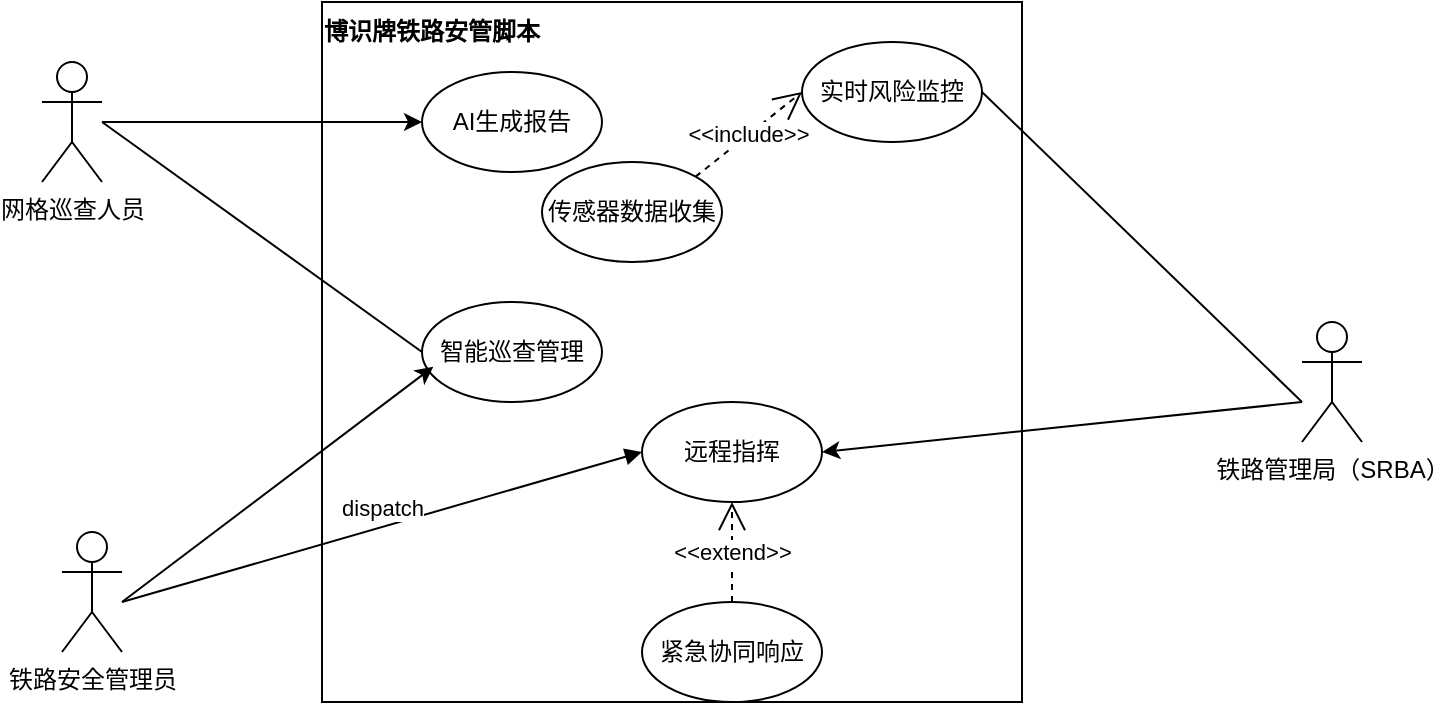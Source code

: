 <mxfile version="26.2.14">
  <diagram name="Page-1" id="zwPUZ0ZAjRUvjpJGM2cx">
    <mxGraphModel dx="1213" dy="764" grid="1" gridSize="10" guides="1" tooltips="1" connect="1" arrows="1" fold="1" page="1" pageScale="1" pageWidth="850" pageHeight="1100" math="0" shadow="0">
      <root>
        <mxCell id="0" />
        <mxCell id="1" parent="0" />
        <mxCell id="StjcD9igXxpSYHUtBaek-1" value="" style="rounded=0;whiteSpace=wrap;html=1;" parent="1" vertex="1">
          <mxGeometry x="200" y="60" width="350" height="350" as="geometry" />
        </mxCell>
        <mxCell id="nqc88jgz3fjYA0PVqJkv-2" value="" style="edgeStyle=orthogonalEdgeStyle;rounded=0;orthogonalLoop=1;jettySize=auto;html=1;entryX=0;entryY=0.5;entryDx=0;entryDy=0;" edge="1" parent="1" source="ZjPzJsnhtZLy97XdNLoB-1" target="ZjPzJsnhtZLy97XdNLoB-6">
          <mxGeometry relative="1" as="geometry" />
        </mxCell>
        <mxCell id="ZjPzJsnhtZLy97XdNLoB-1" value="&lt;font style=&quot;vertical-align: inherit;&quot;&gt;&lt;font style=&quot;vertical-align: inherit;&quot;&gt;网格巡查人员&lt;/font&gt;&lt;/font&gt;" style="shape=umlActor;verticalLabelPosition=bottom;verticalAlign=top;html=1;outlineConnect=0;" parent="1" vertex="1">
          <mxGeometry x="60" y="90" width="30" height="60" as="geometry" />
        </mxCell>
        <mxCell id="ZjPzJsnhtZLy97XdNLoB-2" value="&lt;font style=&quot;vertical-align: inherit;&quot;&gt;&lt;font style=&quot;vertical-align: inherit;&quot;&gt;铁路安全管理员&lt;/font&gt;&lt;/font&gt;" style="shape=umlActor;verticalLabelPosition=bottom;verticalAlign=top;html=1;outlineConnect=0;" parent="1" vertex="1">
          <mxGeometry x="70" y="325" width="30" height="60" as="geometry" />
        </mxCell>
        <mxCell id="ZjPzJsnhtZLy97XdNLoB-3" value="&lt;font style=&quot;vertical-align: inherit;&quot;&gt;&lt;font style=&quot;vertical-align: inherit;&quot;&gt;铁路管理局（SRBA）&lt;/font&gt;&lt;/font&gt;" style="shape=umlActor;verticalLabelPosition=bottom;verticalAlign=top;html=1;outlineConnect=0;" parent="1" vertex="1">
          <mxGeometry x="690" y="220" width="30" height="60" as="geometry" />
        </mxCell>
        <mxCell id="ZjPzJsnhtZLy97XdNLoB-6" value="AI生成报告" style="ellipse;whiteSpace=wrap;html=1;" parent="1" vertex="1">
          <mxGeometry x="250" y="95" width="90" height="50" as="geometry" />
        </mxCell>
        <mxCell id="ZjPzJsnhtZLy97XdNLoB-7" value="实时风险监控" style="ellipse;whiteSpace=wrap;html=1;" parent="1" vertex="1">
          <mxGeometry x="440" y="80" width="90" height="50" as="geometry" />
        </mxCell>
        <mxCell id="ZjPzJsnhtZLy97XdNLoB-9" value="智能巡查管理" style="ellipse;whiteSpace=wrap;html=1;" parent="1" vertex="1">
          <mxGeometry x="250" y="210" width="90" height="50" as="geometry" />
        </mxCell>
        <mxCell id="ZjPzJsnhtZLy97XdNLoB-15" value="传感器数据收集" style="ellipse;whiteSpace=wrap;html=1;" parent="1" vertex="1">
          <mxGeometry x="310" y="140" width="90" height="50" as="geometry" />
        </mxCell>
        <mxCell id="ZjPzJsnhtZLy97XdNLoB-19" value="紧急协同响应" style="ellipse;whiteSpace=wrap;html=1;" parent="1" vertex="1">
          <mxGeometry x="360" y="360" width="90" height="50" as="geometry" />
        </mxCell>
        <mxCell id="ZjPzJsnhtZLy97XdNLoB-21" value="远程指挥" style="ellipse;whiteSpace=wrap;html=1;" parent="1" vertex="1">
          <mxGeometry x="360" y="260" width="90" height="50" as="geometry" />
        </mxCell>
        <mxCell id="nqc88jgz3fjYA0PVqJkv-1" value="&lt;div data-docx-has-block-data=&quot;false&quot; data-lark-html-role=&quot;root&quot; data-page-id=&quot;YEhrdIaTvoggZvxtlEtc4QMWnRe&quot;&gt;&lt;div class=&quot;old-record-id-EgNMd8jZPobp9axW8APcuTESnOb&quot;&gt;&lt;strong&gt;博识牌铁路安管脚本&lt;/strong&gt;&lt;/div&gt;&lt;/div&gt;&lt;span class=&quot;lark-record-clipboard&quot; data-lark-record-format=&quot;docx/text&quot; data-lark-record-data=&quot;{&amp;quot;rootId&amp;quot;:&amp;quot;YEhrdIaTvoggZvxtlEtc4QMWnRe&amp;quot;,&amp;quot;text&amp;quot;:{&amp;quot;initialAttributedTexts&amp;quot;:{&amp;quot;text&amp;quot;:{&amp;quot;0&amp;quot;:&amp;quot;博识牌铁路安管脚本&amp;quot;},&amp;quot;attribs&amp;quot;:{&amp;quot;0&amp;quot;:&amp;quot;*0*1+9&amp;quot;}},&amp;quot;apool&amp;quot;:{&amp;quot;numToAttrib&amp;quot;:{&amp;quot;0&amp;quot;:[&amp;quot;author&amp;quot;,&amp;quot;7369065156772184067&amp;quot;],&amp;quot;1&amp;quot;:[&amp;quot;bold&amp;quot;,&amp;quot;true&amp;quot;]},&amp;quot;nextNum&amp;quot;:2}},&amp;quot;type&amp;quot;:&amp;quot;text&amp;quot;,&amp;quot;referenceRecordMap&amp;quot;:{},&amp;quot;extra&amp;quot;:{&amp;quot;channel&amp;quot;:&amp;quot;saas&amp;quot;,&amp;quot;isEqualBlockSelection&amp;quot;:false,&amp;quot;pasteRandomId&amp;quot;:&amp;quot;719aeff2-7f1b-4116-b2ea-c4e05b10d2c9&amp;quot;,&amp;quot;mention_page_title&amp;quot;:{},&amp;quot;external_mention_url&amp;quot;:{}},&amp;quot;isKeepQuoteContainer&amp;quot;:false,&amp;quot;isFromCode&amp;quot;:false,&amp;quot;selection&amp;quot;:[{&amp;quot;id&amp;quot;:34,&amp;quot;type&amp;quot;:&amp;quot;text&amp;quot;,&amp;quot;selection&amp;quot;:{&amp;quot;start&amp;quot;:44,&amp;quot;end&amp;quot;:53},&amp;quot;recordId&amp;quot;:&amp;quot;EgNMd8jZPobp9axW8APcuTESnOb&amp;quot;}],&amp;quot;payloadMap&amp;quot;:{},&amp;quot;isCut&amp;quot;:false}&quot;&gt;&lt;/span&gt;" style="text;html=1;align=center;verticalAlign=middle;whiteSpace=wrap;rounded=0;" vertex="1" parent="1">
          <mxGeometry x="200" y="60" width="110" height="30" as="geometry" />
        </mxCell>
        <mxCell id="nqc88jgz3fjYA0PVqJkv-8" value="" style="endArrow=none;html=1;rounded=0;exitX=0;exitY=0.5;exitDx=0;exitDy=0;" edge="1" parent="1" source="ZjPzJsnhtZLy97XdNLoB-9">
          <mxGeometry width="50" height="50" relative="1" as="geometry">
            <mxPoint x="40" y="170" as="sourcePoint" />
            <mxPoint x="90" y="120" as="targetPoint" />
          </mxGeometry>
        </mxCell>
        <mxCell id="nqc88jgz3fjYA0PVqJkv-13" value="" style="endArrow=classic;html=1;rounded=0;entryX=1;entryY=0.5;entryDx=0;entryDy=0;" edge="1" parent="1" target="ZjPzJsnhtZLy97XdNLoB-21">
          <mxGeometry width="50" height="50" relative="1" as="geometry">
            <mxPoint x="690" y="260" as="sourcePoint" />
            <mxPoint x="540" y="290" as="targetPoint" />
          </mxGeometry>
        </mxCell>
        <mxCell id="nqc88jgz3fjYA0PVqJkv-20" value="&amp;lt;&amp;lt;include&amp;gt;&amp;gt;" style="endArrow=open;endSize=12;dashed=1;html=1;rounded=0;entryX=0;entryY=0.5;entryDx=0;entryDy=0;exitX=1;exitY=0;exitDx=0;exitDy=0;" edge="1" parent="1" source="ZjPzJsnhtZLy97XdNLoB-15" target="ZjPzJsnhtZLy97XdNLoB-7">
          <mxGeometry width="160" relative="1" as="geometry">
            <mxPoint x="410" y="150" as="sourcePoint" />
            <mxPoint x="570" y="150" as="targetPoint" />
          </mxGeometry>
        </mxCell>
        <mxCell id="nqc88jgz3fjYA0PVqJkv-22" value="" style="endArrow=classic;html=1;rounded=0;entryX=0.063;entryY=0.647;entryDx=0;entryDy=0;entryPerimeter=0;" edge="1" parent="1" target="ZjPzJsnhtZLy97XdNLoB-9">
          <mxGeometry width="50" height="50" relative="1" as="geometry">
            <mxPoint x="100" y="360" as="sourcePoint" />
            <mxPoint x="450" y="370" as="targetPoint" />
          </mxGeometry>
        </mxCell>
        <mxCell id="nqc88jgz3fjYA0PVqJkv-23" value="" style="endArrow=none;html=1;rounded=0;exitX=1;exitY=0.5;exitDx=0;exitDy=0;" edge="1" parent="1" source="ZjPzJsnhtZLy97XdNLoB-7">
          <mxGeometry width="50" height="50" relative="1" as="geometry">
            <mxPoint x="560" y="130" as="sourcePoint" />
            <mxPoint x="690" y="260" as="targetPoint" />
          </mxGeometry>
        </mxCell>
        <mxCell id="nqc88jgz3fjYA0PVqJkv-24" value="&amp;lt;&amp;lt;extend&amp;gt;&amp;gt;" style="endArrow=open;endSize=12;dashed=1;html=1;rounded=0;exitX=0.5;exitY=0;exitDx=0;exitDy=0;entryX=0.5;entryY=1;entryDx=0;entryDy=0;" edge="1" parent="1" source="ZjPzJsnhtZLy97XdNLoB-19" target="ZjPzJsnhtZLy97XdNLoB-21">
          <mxGeometry width="160" relative="1" as="geometry">
            <mxPoint x="340" y="390" as="sourcePoint" />
            <mxPoint x="500" y="390" as="targetPoint" />
          </mxGeometry>
        </mxCell>
        <mxCell id="nqc88jgz3fjYA0PVqJkv-25" value="dispatch" style="html=1;verticalAlign=bottom;endArrow=block;curved=0;rounded=0;entryX=0;entryY=0.5;entryDx=0;entryDy=0;" edge="1" parent="1" target="ZjPzJsnhtZLy97XdNLoB-21">
          <mxGeometry width="80" relative="1" as="geometry">
            <mxPoint x="100" y="360" as="sourcePoint" />
            <mxPoint x="460" y="390" as="targetPoint" />
          </mxGeometry>
        </mxCell>
      </root>
    </mxGraphModel>
  </diagram>
</mxfile>
